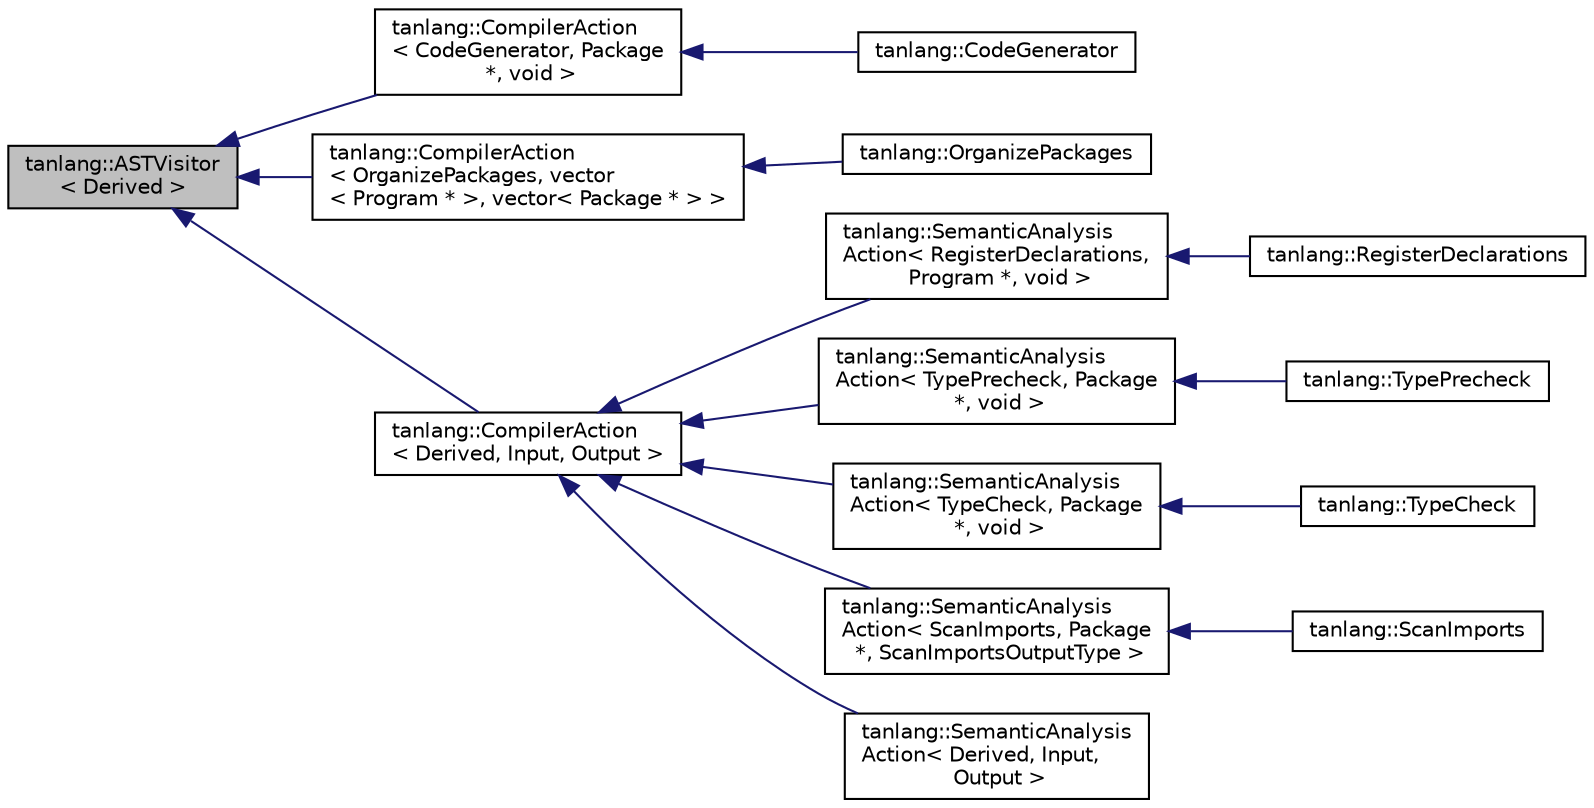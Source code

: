 digraph "tanlang::ASTVisitor&lt; Derived &gt;"
{
 // LATEX_PDF_SIZE
  edge [fontname="Helvetica",fontsize="10",labelfontname="Helvetica",labelfontsize="10"];
  node [fontname="Helvetica",fontsize="10",shape=record];
  rankdir="LR";
  Node1 [label="tanlang::ASTVisitor\l\< Derived \>",height=0.2,width=0.4,color="black", fillcolor="grey75", style="filled", fontcolor="black",tooltip=" "];
  Node1 -> Node2 [dir="back",color="midnightblue",fontsize="10",style="solid",fontname="Helvetica"];
  Node2 [label="tanlang::CompilerAction\l\< CodeGenerator, Package\l *, void \>",height=0.2,width=0.4,color="black", fillcolor="white", style="filled",URL="$classtanlang_1_1CompilerAction.html",tooltip=" "];
  Node2 -> Node3 [dir="back",color="midnightblue",fontsize="10",style="solid",fontname="Helvetica"];
  Node3 [label="tanlang::CodeGenerator",height=0.2,width=0.4,color="black", fillcolor="white", style="filled",URL="$classtanlang_1_1CodeGenerator.html",tooltip=" "];
  Node1 -> Node4 [dir="back",color="midnightblue",fontsize="10",style="solid",fontname="Helvetica"];
  Node4 [label="tanlang::CompilerAction\l\< OrganizePackages, vector\l\< Program * \>, vector\< Package * \> \>",height=0.2,width=0.4,color="black", fillcolor="white", style="filled",URL="$classtanlang_1_1CompilerAction.html",tooltip=" "];
  Node4 -> Node5 [dir="back",color="midnightblue",fontsize="10",style="solid",fontname="Helvetica"];
  Node5 [label="tanlang::OrganizePackages",height=0.2,width=0.4,color="black", fillcolor="white", style="filled",URL="$classtanlang_1_1OrganizePackages.html",tooltip="Organize a list of source files into their corresponding packages according to the code...."];
  Node1 -> Node6 [dir="back",color="midnightblue",fontsize="10",style="solid",fontname="Helvetica"];
  Node6 [label="tanlang::CompilerAction\l\< Derived, Input, Output \>",height=0.2,width=0.4,color="black", fillcolor="white", style="filled",URL="$classtanlang_1_1CompilerAction.html",tooltip=" "];
  Node6 -> Node7 [dir="back",color="midnightblue",fontsize="10",style="solid",fontname="Helvetica"];
  Node7 [label="tanlang::SemanticAnalysis\lAction\< RegisterDeclarations,\l Program *, void \>",height=0.2,width=0.4,color="black", fillcolor="white", style="filled",URL="$classtanlang_1_1SemanticAnalysisAction.html",tooltip=" "];
  Node7 -> Node8 [dir="back",color="midnightblue",fontsize="10",style="solid",fontname="Helvetica"];
  Node8 [label="tanlang::RegisterDeclarations",height=0.2,width=0.4,color="black", fillcolor="white", style="filled",URL="$classtanlang_1_1RegisterDeclarations.html",tooltip="Register all declarations (including local) in the corresponding scopes. Run this stage early to easi..."];
  Node6 -> Node9 [dir="back",color="midnightblue",fontsize="10",style="solid",fontname="Helvetica"];
  Node9 [label="tanlang::SemanticAnalysis\lAction\< TypePrecheck, Package\l *, void \>",height=0.2,width=0.4,color="black", fillcolor="white", style="filled",URL="$classtanlang_1_1SemanticAnalysisAction.html",tooltip=" "];
  Node9 -> Node10 [dir="back",color="midnightblue",fontsize="10",style="solid",fontname="Helvetica"];
  Node10 [label="tanlang::TypePrecheck",height=0.2,width=0.4,color="black", fillcolor="white", style="filled",URL="$classtanlang_1_1TypePrecheck.html",tooltip="Perform preliminary type checking. We try our best to resolve types, and remember those that cannot b..."];
  Node6 -> Node11 [dir="back",color="midnightblue",fontsize="10",style="solid",fontname="Helvetica"];
  Node11 [label="tanlang::SemanticAnalysis\lAction\< TypeCheck, Package\l *, void \>",height=0.2,width=0.4,color="black", fillcolor="white", style="filled",URL="$classtanlang_1_1SemanticAnalysisAction.html",tooltip=" "];
  Node11 -> Node12 [dir="back",color="midnightblue",fontsize="10",style="solid",fontname="Helvetica"];
  Node12 [label="tanlang::TypeCheck",height=0.2,width=0.4,color="black", fillcolor="white", style="filled",URL="$classtanlang_1_1TypeCheck.html",tooltip=" "];
  Node6 -> Node13 [dir="back",color="midnightblue",fontsize="10",style="solid",fontname="Helvetica"];
  Node13 [label="tanlang::SemanticAnalysis\lAction\< ScanImports, Package\l *, ScanImportsOutputType \>",height=0.2,width=0.4,color="black", fillcolor="white", style="filled",URL="$classtanlang_1_1SemanticAnalysisAction.html",tooltip=" "];
  Node13 -> Node14 [dir="back",color="midnightblue",fontsize="10",style="solid",fontname="Helvetica"];
  Node14 [label="tanlang::ScanImports",height=0.2,width=0.4,color="black", fillcolor="white", style="filled",URL="$classtanlang_1_1ScanImports.html",tooltip="Scans all dependencies in a package, and return their names and paths to relevant source files."];
  Node6 -> Node15 [dir="back",color="midnightblue",fontsize="10",style="solid",fontname="Helvetica"];
  Node15 [label="tanlang::SemanticAnalysis\lAction\< Derived, Input,\l Output \>",height=0.2,width=0.4,color="black", fillcolor="white", style="filled",URL="$classtanlang_1_1SemanticAnalysisAction.html",tooltip=" "];
}
